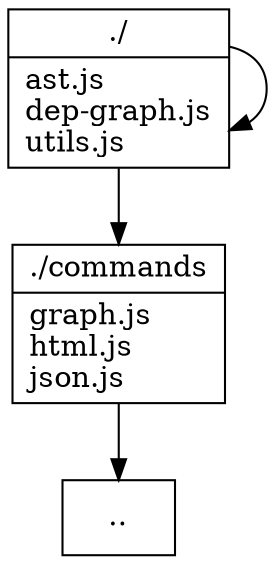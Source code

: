 digraph {
node [shape=record];
"./" [label="{./|
	ast.js\l
	dep-graph.js\l
	utils.js\l
}"];

"./commands" [label="{./commands|
	graph.js\l
	html.js\l
	json.js\l
}"];

"./"->"./"
"./"->"./commands"
"./commands"->".."
}
